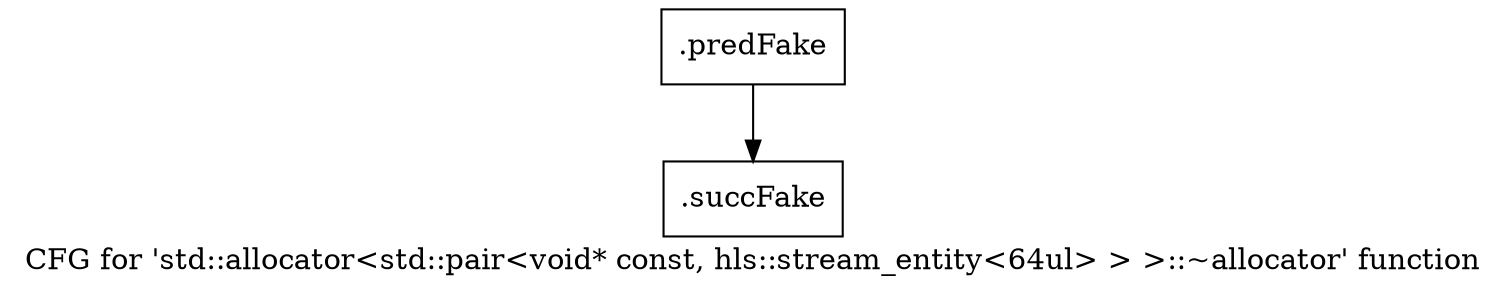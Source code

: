 digraph "CFG for 'std::allocator\<std::pair\<void* const, hls::stream_entity\<64ul\> \> \>::~allocator' function" {
	label="CFG for 'std::allocator\<std::pair\<void* const, hls::stream_entity\<64ul\> \> \>::~allocator' function";

	Node0x59c9620 [shape=record,filename="",linenumber="",label="{.predFake}"];
	Node0x59c9620 -> Node0x614a560[ callList="" memoryops="" filename="/mnt/xilinx/Vitis_HLS/2021.2/tps/lnx64/gcc-6.2.0/lib/gcc/x86_64-pc-linux-gnu/6.2.0/../../../../include/c++/6.2.0/bits/allocator.h" execusionnum="1"];
	Node0x614a560 [shape=record,filename="/mnt/xilinx/Vitis_HLS/2021.2/tps/lnx64/gcc-6.2.0/lib/gcc/x86_64-pc-linux-gnu/6.2.0/../../../../include/c++/6.2.0/bits/allocator.h",linenumber="126",label="{.succFake}"];
}
